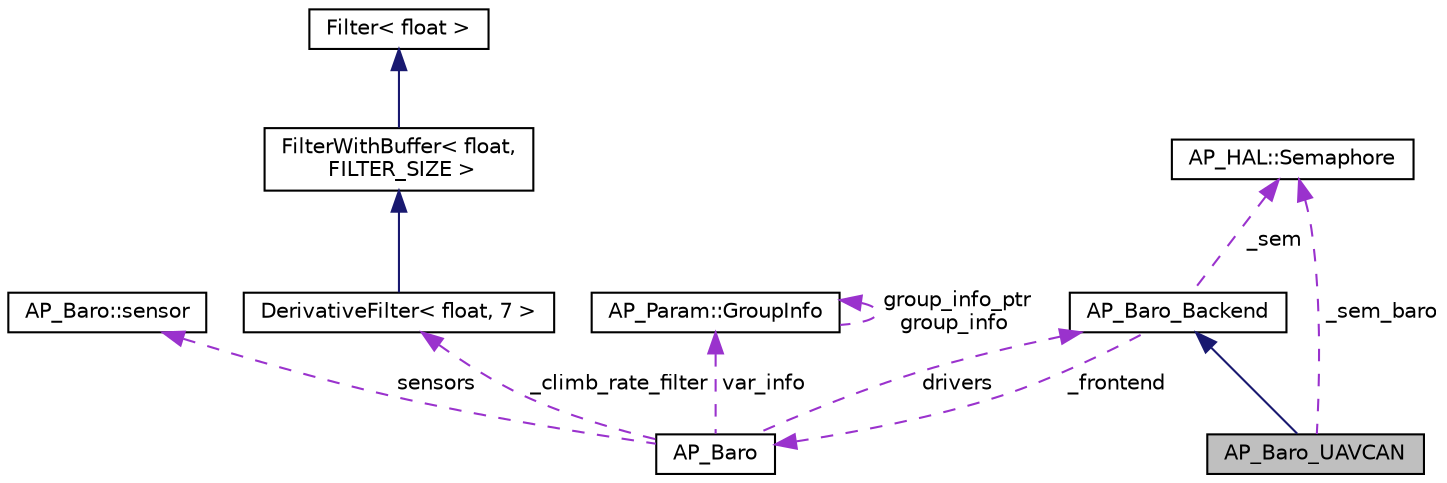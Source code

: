 digraph "AP_Baro_UAVCAN"
{
 // INTERACTIVE_SVG=YES
  edge [fontname="Helvetica",fontsize="10",labelfontname="Helvetica",labelfontsize="10"];
  node [fontname="Helvetica",fontsize="10",shape=record];
  Node1 [label="AP_Baro_UAVCAN",height=0.2,width=0.4,color="black", fillcolor="grey75", style="filled", fontcolor="black"];
  Node2 -> Node1 [dir="back",color="midnightblue",fontsize="10",style="solid",fontname="Helvetica"];
  Node2 [label="AP_Baro_Backend",height=0.2,width=0.4,color="black", fillcolor="white", style="filled",URL="$classAP__Baro__Backend.html"];
  Node3 -> Node2 [dir="back",color="darkorchid3",fontsize="10",style="dashed",label=" _frontend" ,fontname="Helvetica"];
  Node3 [label="AP_Baro",height=0.2,width=0.4,color="black", fillcolor="white", style="filled",URL="$classAP__Baro.html"];
  Node4 -> Node3 [dir="back",color="darkorchid3",fontsize="10",style="dashed",label=" sensors" ,fontname="Helvetica"];
  Node4 [label="AP_Baro::sensor",height=0.2,width=0.4,color="black", fillcolor="white", style="filled",URL="$structAP__Baro_1_1sensor.html"];
  Node5 -> Node3 [dir="back",color="darkorchid3",fontsize="10",style="dashed",label=" _climb_rate_filter" ,fontname="Helvetica"];
  Node5 [label="DerivativeFilter\< float, 7 \>",height=0.2,width=0.4,color="black", fillcolor="white", style="filled",URL="$classDerivativeFilter.html"];
  Node6 -> Node5 [dir="back",color="midnightblue",fontsize="10",style="solid",fontname="Helvetica"];
  Node6 [label="FilterWithBuffer\< float,\l FILTER_SIZE \>",height=0.2,width=0.4,color="black", fillcolor="white", style="filled",URL="$classFilterWithBuffer.html"];
  Node7 -> Node6 [dir="back",color="midnightblue",fontsize="10",style="solid",fontname="Helvetica"];
  Node7 [label="Filter\< float \>",height=0.2,width=0.4,color="black", fillcolor="white", style="filled",URL="$classFilter.html"];
  Node8 -> Node3 [dir="back",color="darkorchid3",fontsize="10",style="dashed",label=" var_info" ,fontname="Helvetica"];
  Node8 [label="AP_Param::GroupInfo",height=0.2,width=0.4,color="black", fillcolor="white", style="filled",URL="$structAP__Param_1_1GroupInfo.html"];
  Node8 -> Node8 [dir="back",color="darkorchid3",fontsize="10",style="dashed",label=" group_info_ptr\ngroup_info" ,fontname="Helvetica"];
  Node2 -> Node3 [dir="back",color="darkorchid3",fontsize="10",style="dashed",label=" drivers" ,fontname="Helvetica"];
  Node9 -> Node2 [dir="back",color="darkorchid3",fontsize="10",style="dashed",label=" _sem" ,fontname="Helvetica"];
  Node9 [label="AP_HAL::Semaphore",height=0.2,width=0.4,color="black", fillcolor="white", style="filled",URL="$classAP__HAL_1_1Semaphore.html"];
  Node9 -> Node1 [dir="back",color="darkorchid3",fontsize="10",style="dashed",label=" _sem_baro" ,fontname="Helvetica"];
}
